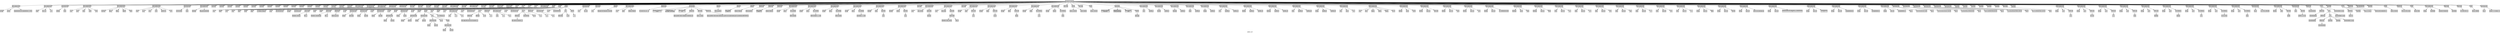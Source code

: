 digraph grph {
graph [label="ARB0L AST", splines=polyline, nodesep=0.8]
node [margin=0 fontcolor=black width=0.5 shape=box style=filled]
edge[dir="forward"]
nodo0[label="INSTRUCCIONES"];
nodo1[label="DECLARACION"];
nodo0->nodo1;
nodo2[label="string"];
nodo1->nodo2;
nodo3[label="curso_"];
nodo1->nodo3;
nodo4[label="organización de compiladores 1 2022"];
nodo1->nodo4;
nodo5[label="DECLARACION"];
nodo0->nodo5;
nodo6[label="char"];
nodo5->nodo6;
nodo7[label="var_111"];
nodo5->nodo7;
nodo8[label="'a'"];
nodo5->nodo8;
nodo9[label="ASIGNACION"];
nodo0->nodo9;
nodo10[label="celular"];
nodo9->nodo10;
nodo11[label="true"];
nodo9->nodo11;
nodo12[label="DECLARACION"];
nodo0->nodo12;
nodo13[label="int"];
nodo12->nodo13;
nodo14[label="var1"];
nodo12->nodo14;
nodo15[label="var2"];
nodo12->nodo15;
nodo16[label="var3"];
nodo12->nodo16;
nodo17[label="145"];
nodo12->nodo17;
nodo18[label="DECLARACION"];
nodo0->nodo18;
nodo19[label="boolean"];
nodo18->nodo19;
nodo20[label="flag_1"];
nodo18->nodo20;
nodo21[label="flag2_"];
nodo18->nodo21;
nodo22[label="flag33"];
nodo18->nodo22;
nodo23[label="false"];
nodo18->nodo23;
nodo24[label="DECLARACION"];
nodo0->nodo24;
nodo25[label="char"];
nodo24->nodo25;
nodo26[label="ch_1"];
nodo24->nodo26;
nodo27[label="ch_2"];
nodo24->nodo27;
nodo28[label="ch3"];
nodo24->nodo28;
nodo29[label="qwert123"];
nodo24->nodo29;
nodo30[label="'M'"];
nodo24->nodo30;
nodo31[label="ASIGNACION"];
nodo0->nodo31;
nodo32[label="universidad"];
nodo31->nodo32;
nodo33[label="usac"];
nodo31->nodo33;
nodo34[label="DECLARACION"];
nodo0->nodo34;
nodo35[label="boolean"];
nodo34->nodo35;
nodo36[label="flag_personalizada"];
nodo34->nodo36;
nodo37[label="CASTEO"];
nodo0->nodo37;
nodo38[label="CASTEO"];
nodo0->nodo38;
nodo39[label="CASTEO"];
nodo0->nodo39;
nodo40[label="CASTEO"];
nodo0->nodo40;
nodo41[label="CASTEO"];
nodo0->nodo41;
nodo42[label="CASTEO"];
nodo0->nodo42;
nodo43[label="CASTEO"];
nodo0->nodo43;
nodo44[label="CASTEO"];
nodo0->nodo44;
nodo45[label="CASTEO"];
nodo0->nodo45;
nodo46[label="CASTEO"];
nodo0->nodo46;
nodo47[label="CASTEO"];
nodo0->nodo47;
nodo48[label="CASTEO"];
nodo0->nodo48;
nodo49[label="CASTEO"];
nodo0->nodo49;
nodo50[label="CASTEO"];
nodo0->nodo50;
nodo51[label="CASTEO"];
nodo0->nodo51;
nodo52[label="CASTEO"];
nodo0->nodo52;
nodo53[label="CASTEO"];
nodo0->nodo53;
nodo54[label="CASTEO"];
nodo0->nodo54;
nodo55[label="DECLARACION"];
nodo0->nodo55;
nodo56[label="int"];
nodo55->nodo56;
nodo57[label="edad"];
nodo55->nodo57;
nodo58[label="18"];
nodo55->nodo58;
nodo59[label="INCREMENTO"];
nodo0->nodo59;
nodo60[label="DECLARACION"];
nodo0->nodo60;
nodo61[label="int"];
nodo60->nodo61;
nodo62[label="anio"];
nodo60->nodo62;
nodo63[label="2020"];
nodo60->nodo63;
nodo64[label="ASIGNACION"];
nodo0->nodo64;
nodo65[label="anio"];
nodo64->nodo65;
nodo66[label="1+[object Object]"];
nodo64->nodo66;
nodo67[label="ASIGNACION"];
nodo0->nodo67;
nodo68[label="anio"];
nodo67->nodo68;
nodo69[label="DECREMENTO"];
nodo67->nodo69;
nodo70[label="VECTOR"];
nodo0->nodo70;
nodo71[label="VECTOR"];
nodo0->nodo71;
nodo72[label="VECTOR"];
nodo0->nodo72;
nodo73[label="VECTOR"];
nodo0->nodo73;
nodo74[label="VECTOR"];
nodo0->nodo74;
nodo75[label="DECLARACION"];
nodo0->nodo75;
nodo76[label="String"];
nodo75->nodo76;
nodo77[label="valorPosicion"];
nodo75->nodo77;
nodo78[label="AVECTOR"];
nodo75->nodo78;
nodo79[label="Nombre: vector2"];
nodo78->nodo79;
nodo80[label="Pos: 1"];
nodo78->nodo80;
nodo81[label="VECTOR"];
nodo0->nodo81;
nodo82[label="DECLARACION"];
nodo0->nodo82;
nodo83[label="Char"];
nodo82->nodo83;
nodo84[label="valor"];
nodo82->nodo84;
nodo85[label="AVECTOR"];
nodo82->nodo85;
nodo86[label="Nombre: vectorDosd"];
nodo85->nodo86;
nodo87[label="Pos: 1"];
nodo85->nodo87;
nodo88[label="VECTOR"];
nodo0->nodo88;
nodo89[label="VECTOR"];
nodo0->nodo89;
nodo90[label="MVECTOR"];
nodo0->nodo90;
nodo91[label="MVECTOR"];
nodo0->nodo91;
nodo92[label="IF"];
nodo0->nodo92;
nodo93[label="PRINTLN"];
nodo92->nodo93;
nodo94[label="Menor que 50"];
nodo93->nodo94;
nodo95[label="x<50"];
nodo92->nodo95;
nodo96[label="IF"];
nodo0->nodo96;
nodo97[label="ASIGNACION"];
nodo96->nodo97;
nodo98[label="tomas"];
nodo97->nodo98;
nodo99[label="nuevoAA"];
nodo97->nodo99;
nodo100[label="ASIGNACION"];
nodo96->nodo100;
nodo101[label="tomas"];
nodo100->nodo101;
nodo102[label="nuevoA"];
nodo100->nodo102;
nodo103[label="x<50"];
nodo96->nodo103;
nodo104[label="IF"];
nodo0->nodo104;
nodo105[label="ASIGNACION"];
nodo104->nodo105;
nodo106[label="tomas"];
nodo105->nodo106;
nodo107[label="nuevoB"];
nodo105->nodo107;
nodo108[label="x<50"];
nodo104->nodo108;
nodo109[label="ELSE"];
nodo104->nodo109;
nodo110[label="ASIGNACION"];
nodo109->nodo110;
nodo111[label="tomas"];
nodo110->nodo111;
nodo112[label="nuevoC"];
nodo110->nodo112;
nodo113[label="IF"];
nodo0->nodo113;
nodo114[label="ASIGNACION"];
nodo113->nodo114;
nodo115[label="tomas"];
nodo114->nodo115;
nodo116[label="nuevo"];
nodo114->nodo116;
nodo117[label="x>50"];
nodo113->nodo117;
nodo118[label="ELSE"];
nodo113->nodo118;
nodo119[label="ASIGNACION"];
nodo118->nodo119;
nodo120[label="tomas"];
nodo119->nodo120;
nodo121[label="nuevo5"];
nodo119->nodo121;
nodo122[label="ELIF"];
nodo113->nodo122;
nodo123[label="ASIGNACION"];
nodo122->nodo123;
nodo124[label="tomas"];
nodo123->nodo124;
nodo125[label="nuevo2"];
nodo123->nodo125;
nodo126[label="IF"];
nodo122->nodo126;
nodo127[label="ASIGNACION"];
nodo126->nodo127;
nodo128[label="tomas"];
nodo127->nodo128;
nodo129[label="nuevo3"];
nodo127->nodo129;
nodo130[label="x>25"];
nodo126->nodo130;
nodo131[label="ELSE"];
nodo126->nodo131;
nodo132[label="ASIGNACION"];
nodo131->nodo132;
nodo133[label="tomas"];
nodo132->nodo133;
nodo134[label="nuevo4"];
nodo132->nodo134;
nodo135[label="x<=50&&x>0"];
nodo122->nodo135;
nodo136[label="DECLARACION"];
nodo0->nodo136;
nodo137[label="int"];
nodo136->nodo137;
nodo138[label="edad"];
nodo136->nodo138;
nodo139[label="18"];
nodo136->nodo139;
nodo140[label="FOR"];
nodo0->nodo140;
nodo141[label="DECLARACION"];
nodo140->nodo141;
nodo142[label="int"];
nodo141->nodo142;
nodo143[label="i"];
nodo141->nodo143;
nodo144[label="0"];
nodo141->nodo144;
nodo145[label="i<9"];
nodo140->nodo145;
nodo146[label="INCREMENTO"];
nodo140->nodo146;
nodo147[label="IF"];
nodo140->nodo147;
nodo148[label="PRINTLN"];
nodo147->nodo148;
nodo149[label="Me salgo del ciclo en el numero +i"];
nodo148->nodo149;
nodo150[label="BREAK"];
nodo147->nodo150;
nodo151[label="i==5"];
nodo147->nodo151;
nodo152[label="PRINTLN"];
nodo140->nodo152;
nodo153[label="i"];
nodo152->nodo153;
nodo154[label="FOR"];
nodo0->nodo154;
nodo155[label="DECLARACION"];
nodo154->nodo155;
nodo156[label="int"];
nodo155->nodo156;
nodo157[label="i"];
nodo155->nodo157;
nodo158[label="0"];
nodo155->nodo158;
nodo159[label="i<9"];
nodo154->nodo159;
nodo160[label="INCREMENTO"];
nodo154->nodo160;
nodo161[label="IF"];
nodo154->nodo161;
nodo162[label="PRINTLN"];
nodo161->nodo162;
nodo163[label="Me salte el numero +i"];
nodo162->nodo163;
nodo164[label="CONTINUE"];
nodo161->nodo164;
nodo165[label="i==5"];
nodo161->nodo165;
nodo166[label="PRINTLN"];
nodo154->nodo166;
nodo167[label="i"];
nodo166->nodo167;
nodo168[label="FOR"];
nodo0->nodo168;
nodo169[label="ASIGNACION"];
nodo168->nodo169;
nodo170[label="i"];
nodo169->nodo170;
nodo171[label="0"];
nodo169->nodo171;
nodo172[label="i<9"];
nodo168->nodo172;
nodo173[label="INCREMENTO"];
nodo168->nodo173;
nodo174[label="IF"];
nodo168->nodo174;
nodo175[label="RETURN"];
nodo174->nodo175;
nodo176[label="i==5"];
nodo174->nodo176;
nodo177[label="PRINT"];
nodo168->nodo177;
nodo178[label="i"];
nodo177->nodo178;
nodo179[label="ASIGNACION"];
nodo0->nodo179;
nodo180[label="n3"];
nodo179->nodo180;
nodo181[label="n1+n2"];
nodo179->nodo181;
nodo182[label="RETURN"];
nodo0->nodo182;
nodo183[label="n3"];
nodo182->nodo183;
nodo184[label="PRINT"];
nodo0->nodo184;
nodo185[label="Ejemplo de llamada a función"];
nodo184->nodo185;
nodo186[label="DECLARACION"];
nodo0->nodo186;
nodo187[label="Int"];
nodo186->nodo187;
nodo188[label="num"];
nodo186->nodo188;
nodo189[label="[object Object]"];
nodo186->nodo189;
nodo190[label="PRINTLN"];
nodo0->nodo190;
nodo191[label="El valor de a es: +a"];
nodo190->nodo191;
nodo192[label="FUNCION"];
nodo0->nodo192;
nodo193[label="Nombre Funcion: 
suma"];
nodo192->nodo193;
nodo194[label="PARAMETROS: 
int num1, int num2"];
nodo192->nodo194;
nodo195[label="Tipo Funcion: 
int"];
nodo192->nodo195;
nodo196[label="PRINTLN"];
nodo192->nodo196;
nodo197[label="Aquí puede venir cualquier sentencia :D"];
nodo196->nodo197;
nodo198[label="RETURN"];
nodo192->nodo198;
nodo199[label="num1+num2"];
nodo198->nodo199;
nodo200[label="PRINTLN"];
nodo192->nodo200;
nodo201[label="Aquí pueden venir más sentencias, pero no se ejecutarán por la sentencia RETURN D:"];
nodo200->nodo201;
nodo202[label="PRINT"];
nodo0->nodo202;
nodo203[label="Hola mundo!!"];
nodo202->nodo203;
nodo204[label="PRINT"];
nodo0->nodo204;
nodo205[label="Sale compi \n+valor+!!"];
nodo204->nodo205;
nodo206[label="PRINT"];
nodo0->nodo206;
nodo207[label="[object Object]"];
nodo206->nodo207;
nodo208[label="PRINTLN"];
nodo0->nodo208;
nodo209[label="Hola mundo!!"];
nodo208->nodo209;
nodo210[label="PRINTLN"];
nodo0->nodo210;
nodo211[label="Sale compi \n+valor+!!"];
nodo210->nodo211;
nodo212[label="PRINTLN"];
nodo0->nodo212;
nodo213[label="[object Object]"];
nodo212->nodo213;
nodo214[label="DECLARACION"];
nodo0->nodo214;
nodo215[label="string"];
nodo214->nodo215;
nodo216[label="cad_1"];
nodo214->nodo216;
nodo217[label="TO LOWER"];
nodo214->nodo217;
nodo218[label="hOla MunDo"];
nodo217->nodo218;
nodo219[label="DECLARACION"];
nodo0->nodo219;
nodo220[label="string"];
nodo219->nodo220;
nodo221[label="cad_2"];
nodo219->nodo221;
nodo222[label="TO LOWER"];
nodo219->nodo222;
nodo223[label="RESULTADO = +100"];
nodo222->nodo223;
nodo224[label="DECLARACION"];
nodo0->nodo224;
nodo225[label="string"];
nodo224->nodo225;
nodo226[label="cad_1"];
nodo224->nodo226;
nodo227[label="TO UPPER"];
nodo224->nodo227;
nodo228[label="hOla MunDo"];
nodo227->nodo228;
nodo229[label="DECLARACION"];
nodo0->nodo229;
nodo230[label="string"];
nodo229->nodo230;
nodo231[label="cad_2"];
nodo229->nodo231;
nodo232[label="TO UPPER"];
nodo229->nodo232;
nodo233[label="resultado = +100"];
nodo232->nodo233;
nodo234[label="DECLARACION"];
nodo0->nodo234;
nodo235[label="Double"];
nodo234->nodo235;
nodo236[label="valor"];
nodo234->nodo236;
nodo237[label="ROUND"];
nodo234->nodo237;
nodo238[label="5.8"];
nodo237->nodo238;
nodo239[label="DECLARACION"];
nodo0->nodo239;
nodo240[label="Double"];
nodo239->nodo240;
nodo241[label="valor2"];
nodo239->nodo241;
nodo242[label="ROUND"];
nodo239->nodo242;
nodo243[label="5.4"];
nodo242->nodo243;
nodo244[label="VECTOR"];
nodo0->nodo244;
nodo245[label="DECLARACION"];
nodo0->nodo245;
nodo246[label="int"];
nodo245->nodo246;
nodo247[label="tam_vector"];
nodo245->nodo247;
nodo248[label="LENGTH"];
nodo245->nodo248;
nodo249[label="vector2"];
nodo248->nodo249;
nodo250[label="DECLARACION"];
nodo0->nodo250;
nodo251[label="int"];
nodo250->nodo251;
nodo252[label="tam_hola"];
nodo250->nodo252;
nodo253[label="LENGTH"];
nodo250->nodo253;
nodo254[label="AVECTOR"];
nodo253->nodo254;
nodo255[label="Nombre: tam_vector"];
nodo254->nodo255;
nodo256[label="Pos: 0"];
nodo254->nodo256;
nodo257[label="VECTOR"];
nodo0->nodo257;
nodo258[label="DECLARACION"];
nodo0->nodo258;
nodo259[label="String"];
nodo258->nodo259;
nodo260[label="tipo"];
nodo258->nodo260;
nodo261[label="TYPE OF"];
nodo258->nodo261;
nodo262[label="15"];
nodo261->nodo262;
nodo263[label="DECLARACION"];
nodo0->nodo263;
nodo264[label="String"];
nodo263->nodo264;
nodo265[label="tipo2"];
nodo263->nodo265;
nodo266[label="TYPE OF"];
nodo263->nodo266;
nodo267[label="15.25"];
nodo266->nodo267;
nodo268[label="DECLARACION"];
nodo0->nodo268;
nodo269[label="String"];
nodo268->nodo269;
nodo270[label="tipo3"];
nodo268->nodo270;
nodo271[label="TYPE OF"];
nodo268->nodo271;
nodo272[label="lista2"];
nodo271->nodo272;
nodo273[label="DECLARACION"];
nodo0->nodo273;
nodo274[label="String"];
nodo273->nodo274;
nodo275[label="valor"];
nodo273->nodo275;
nodo276[label="TO STRING "];
nodo273->nodo276;
nodo277[label="14"];
nodo276->nodo277;
nodo278[label="DECLARACION"];
nodo0->nodo278;
nodo279[label="String"];
nodo278->nodo279;
nodo280[label="valor2"];
nodo278->nodo280;
nodo281[label="TO STRING "];
nodo278->nodo281;
nodo282[label="true"];
nodo281->nodo282;
nodo283[label="VECTOR"];
nodo0->nodo283;
nodo284[label="PUSH"];
nodo0->nodo284;
nodo285[label="Array: vector2"];
nodo284->nodo285;
nodo286[label="push: bonito"];
nodo284->nodo286;
nodo287[label="VECTOR"];
nodo0->nodo287;
nodo288[label="POP"];
nodo0->nodo288;
nodo289[label="Array: vector2"];
nodo288->nodo289;
nodo290[label="METODO"];
nodo0->nodo290;
nodo291[label="Nombre metodo: 
funcion2"];
nodo290->nodo291;
nodo292[label="PARAMETROS: 
string mensaje"];
nodo290->nodo292;
nodo293[label="Tipo metodo: 
void"];
nodo290->nodo293;
nodo294[label="PRINT"];
nodo290->nodo294;
nodo295[label="mensaje"];
nodo294->nodo295;
nodo296[label="DECLARACION"];
nodo0->nodo296;
nodo297[label="int"];
nodo296->nodo297;
nodo298[label="varible_1"];
nodo296->nodo298;
nodo299[label="DECLARACION"];
nodo0->nodo299;
nodo300[label="double"];
nodo299->nodo300;
nodo301[label="varible_2"];
nodo299->nodo301;
nodo302[label="DECLARACION"];
nodo0->nodo302;
nodo303[label="boolean"];
nodo302->nodo303;
nodo304[label="varible_3"];
nodo302->nodo304;
nodo305[label="DECLARACION"];
nodo0->nodo305;
nodo306[label="char"];
nodo305->nodo306;
nodo307[label="varible_4"];
nodo305->nodo307;
nodo308[label="DECLARACION"];
nodo0->nodo308;
nodo309[label="string"];
nodo308->nodo309;
nodo310[label="varible_5"];
nodo308->nodo310;
nodo311[label="DECLARACION"];
nodo0->nodo311;
nodo312[label="int"];
nodo311->nodo312;
nodo313[label="varible_1"];
nodo311->nodo313;
nodo314[label="varible_11"];
nodo311->nodo314;
nodo315[label="DECLARACION"];
nodo0->nodo315;
nodo316[label="double"];
nodo315->nodo316;
nodo317[label="varible_2"];
nodo315->nodo317;
nodo318[label="varible_22"];
nodo315->nodo318;
nodo319[label="DECLARACION"];
nodo0->nodo319;
nodo320[label="boolean"];
nodo319->nodo320;
nodo321[label="varible_3"];
nodo319->nodo321;
nodo322[label="varible_33"];
nodo319->nodo322;
nodo323[label="DECLARACION"];
nodo0->nodo323;
nodo324[label="char"];
nodo323->nodo324;
nodo325[label="varible_4"];
nodo323->nodo325;
nodo326[label="varible_44"];
nodo323->nodo326;
nodo327[label="DECLARACION"];
nodo0->nodo327;
nodo328[label="string"];
nodo327->nodo328;
nodo329[label="varible_5"];
nodo327->nodo329;
nodo330[label="varible_55"];
nodo327->nodo330;
nodo331[label="DECLARACION"];
nodo0->nodo331;
nodo332[label="int"];
nodo331->nodo332;
nodo333[label="var_1"];
nodo331->nodo333;
nodo334[label="12"];
nodo331->nodo334;
nodo335[label="DECLARACION"];
nodo0->nodo335;
nodo336[label="int"];
nodo335->nodo336;
nodo337[label="tm1_"];
nodo335->nodo337;
nodo338[label="tmp2_"];
nodo335->nodo338;
nodo339[label="tmp3_"];
nodo335->nodo339;
nodo340[label="tmp4_"];
nodo335->nodo340;
nodo341[label="12+5"];
nodo335->nodo341;
nodo342[label="DECLARACION"];
nodo0->nodo342;
nodo343[label="double"];
nodo342->nodo343;
nodo344[label="var_2"];
nodo342->nodo344;
nodo345[label="15.02"];
nodo342->nodo345;
nodo346[label="DECLARACION"];
nodo0->nodo346;
nodo347[label="double"];
nodo346->nodo347;
nodo348[label="var_2_1"];
nodo346->nodo348;
nodo349[label="2022.00"];
nodo346->nodo349;
nodo350[label="DECLARACION"];
nodo0->nodo350;
nodo351[label="double"];
nodo350->nodo351;
nodo352[label="var_2_2"];
nodo350->nodo352;
nodo353[label="0.10"];
nodo350->nodo353;
nodo354[label="DECLARACION"];
nodo0->nodo354;
nodo355[label="double"];
nodo354->nodo355;
nodo356[label="var_2_3"];
nodo354->nodo356;
nodo357[label="1.0"];
nodo354->nodo357;
nodo358[label="DECLARACION"];
nodo0->nodo358;
nodo359[label="double"];
nodo358->nodo359;
nodo360[label="var_2_4"];
nodo358->nodo360;
nodo361[label="51.1589462625459"];
nodo358->nodo361;
nodo362[label="DECLARACION"];
nodo0->nodo362;
nodo363[label="boolean"];
nodo362->nodo363;
nodo364[label="var_3"];
nodo362->nodo364;
nodo365[label="true"];
nodo362->nodo365;
nodo366[label="DECLARACION"];
nodo0->nodo366;
nodo367[label="boolean"];
nodo366->nodo367;
nodo368[label="var_3_1"];
nodo366->nodo368;
nodo369[label="false"];
nodo366->nodo369;
nodo370[label="DECLARACION"];
nodo0->nodo370;
nodo371[label="char"];
nodo370->nodo371;
nodo372[label="var_4_1"];
nodo370->nodo372;
nodo373[label="'a'"];
nodo370->nodo373;
nodo374[label="DECLARACION"];
nodo0->nodo374;
nodo375[label="char"];
nodo374->nodo375;
nodo376[label="var_4_2"];
nodo374->nodo376;
nodo377[label="'2'"];
nodo374->nodo377;
nodo378[label="DECLARACION"];
nodo0->nodo378;
nodo379[label="char"];
nodo378->nodo379;
nodo380[label="var_4_3"];
nodo378->nodo380;
nodo381[label="'W'"];
nodo378->nodo381;
nodo382[label="DECLARACION"];
nodo0->nodo382;
nodo383[label="char"];
nodo382->nodo383;
nodo384[label="var_4_4"];
nodo382->nodo384;
nodo385[label="'@'"];
nodo382->nodo385;
nodo386[label="DECLARACION"];
nodo0->nodo386;
nodo387[label="char"];
nodo386->nodo387;
nodo388[label="var_4_5"];
nodo386->nodo388;
nodo389[label="'!'"];
nodo386->nodo389;
nodo390[label="DECLARACION"];
nodo0->nodo390;
nodo391[label="char"];
nodo390->nodo391;
nodo392[label="var_4_6"];
nodo390->nodo392;
nodo393[label="'%'"];
nodo390->nodo393;
nodo394[label="DECLARACION"];
nodo0->nodo394;
nodo395[label="char"];
nodo394->nodo395;
nodo396[label="var_4_7"];
nodo394->nodo396;
nodo397[label="'/'"];
nodo394->nodo397;
nodo398[label="DECLARACION"];
nodo0->nodo398;
nodo399[label="string"];
nodo398->nodo399;
nodo400[label="var_5_1"];
nodo398->nodo400;
nodo401[label="Hola"];
nodo398->nodo401;
nodo402[label="DECLARACION"];
nodo0->nodo402;
nodo403[label="string"];
nodo402->nodo403;
nodo404[label="var_5_2"];
nodo402->nodo404;
nodo405[label="Mundo"];
nodo402->nodo405;
nodo406[label="DECLARACION"];
nodo0->nodo406;
nodo407[label="string"];
nodo406->nodo407;
nodo408[label="var_5_3"];
nodo406->nodo408;
nodo409[label="este es un mensaje @"];
nodo406->nodo409;
nodo410[label="DECLARACION"];
nodo0->nodo410;
nodo411[label="string"];
nodo410->nodo411;
nodo412[label="var_5_4"];
nodo410->nodo412;
nodo413[label="Organizacion de lenguajes y compiladores
1"];
nodo410->nodo413;
nodo414[label="DECLARACION"];
nodo0->nodo414;
nodo415[label="string"];
nodo414->nodo415;
nodo416[label="var_5_5"];
nodo414->nodo416;
nodo417[label="Compiladores\n1"];
nodo414->nodo417;
nodo418[label="DECLARACION"];
nodo0->nodo418;
nodo419[label="string"];
nodo418->nodo419;
nodo420[label="var_5_6"];
nodo418->nodo420;
nodo421[label="Compiladores\\1\\"];
nodo418->nodo421;
nodo422[label="DECLARACION"];
nodo0->nodo422;
nodo423[label="string"];
nodo422->nodo423;
nodo424[label="var_5_8"];
nodo422->nodo424;
nodo425[label="\tCompiladores 1"];
nodo422->nodo425;
nodo426[label="DECLARACION"];
nodo0->nodo426;
nodo427[label="string"];
nodo426->nodo427;
nodo428[label="var_5_9"];
nodo426->nodo428;
nodo429[label="\'compiladores 1\'"];
nodo426->nodo429;
nodo430[label="ASIGNACION"];
nodo0->nodo430;
nodo431[label="var_1"];
nodo430->nodo431;
nodo432[label="(1)+2-3+4-5+6-7+8-9"];
nodo430->nodo432;
nodo433[label="ASIGNACION"];
nodo0->nodo433;
nodo434[label="var_1"];
nodo433->nodo434;
nodo435[label="(1+2+3+4)+(5+6+7+8+9)"];
nodo433->nodo435;
nodo436[label="ASIGNACION"];
nodo0->nodo436;
nodo437[label="var_3"];
nodo436->nodo437;
nodo438[label="5+5-8+6*8+1/7%9>45+6"];
nodo436->nodo438;
nodo439[label="ASIGNACION"];
nodo0->nodo439;
nodo440[label="var_3"];
nodo439->nodo440;
nodo441[label="6+4-7+9*8*9/7%9<45+6"];
nodo439->nodo441;
nodo442[label="ASIGNACION"];
nodo0->nodo442;
nodo443[label="var_3"];
nodo442->nodo443;
nodo444[label="(7+3)-8+6*8+6/7%9>=45+6"];
nodo442->nodo444;
nodo445[label="ASIGNACION"];
nodo0->nodo445;
nodo446[label="var_3"];
nodo445->nodo446;
nodo447[label="8+2-7+9*8-9/7%9<=45+6"];
nodo445->nodo447;
nodo448[label="CASTEO"];
nodo0->nodo448;
nodo449[label="CASTEO"];
nodo0->nodo449;
nodo450[label="CASTEO"];
nodo0->nodo450;
nodo451[label="CASTEO"];
nodo0->nodo451;
nodo452[label="CASTEO"];
nodo0->nodo452;
nodo453[label="CASTEO"];
nodo0->nodo453;
nodo454[label="RETURN"];
nodo0->nodo454;
nodo455[label="olc1"];
nodo454->nodo455;
nodo456[label="CASTEO"];
nodo0->nodo456;
nodo457[label="DECLARACION"];
nodo0->nodo457;
nodo458[label="string"];
nodo457->nodo458;
nodo459[label="a_1"];
nodo457->nodo459;
nodo460[label="TYPE OF"];
nodo457->nodo460;
nodo461[label="15"];
nodo460->nodo461;
nodo462[label="DECLARACION"];
nodo0->nodo462;
nodo463[label="string"];
nodo462->nodo463;
nodo464[label="a_2"];
nodo462->nodo464;
nodo465[label="TYPE OF"];
nodo462->nodo465;
nodo466[label="15+6.5"];
nodo465->nodo466;
nodo467[label="DECLARACION"];
nodo0->nodo467;
nodo468[label="string"];
nodo467->nodo468;
nodo469[label="a_3"];
nodo467->nodo469;
nodo470[label="TYPE OF"];
nodo467->nodo470;
nodo471[label="'a'"];
nodo470->nodo471;
nodo472[label="DECLARACION"];
nodo0->nodo472;
nodo473[label="string"];
nodo472->nodo473;
nodo474[label="a_4"];
nodo472->nodo474;
nodo475[label="TYPE OF"];
nodo472->nodo475;
nodo476[label="true"];
nodo475->nodo476;
nodo477[label="DECLARACION"];
nodo0->nodo477;
nodo478[label="string"];
nodo477->nodo478;
nodo479[label="a_5"];
nodo477->nodo479;
nodo480[label="TYPE OF"];
nodo477->nodo480;
nodo481[label="dsafdsa"];
nodo480->nodo481;
nodo482[label="DECLARACION"];
nodo0->nodo482;
nodo483[label="string"];
nodo482->nodo483;
nodo484[label="a_5"];
nodo482->nodo484;
nodo485[label="TO STRING "];
nodo482->nodo485;
nodo486[label="melmv"];
nodo485->nodo486;
nodo487[label="DECLARACION"];
nodo0->nodo487;
nodo488[label="string"];
nodo487->nodo488;
nodo489[label="a_5"];
nodo487->nodo489;
nodo490[label="TO STRING "];
nodo487->nodo490;
nodo491[label="15"];
nodo490->nodo491;
nodo492[label="DECLARACION"];
nodo0->nodo492;
nodo493[label="string"];
nodo492->nodo493;
nodo494[label="a_5"];
nodo492->nodo494;
nodo495[label="TO STRING "];
nodo492->nodo495;
nodo496[label="15.23+9.02"];
nodo495->nodo496;
nodo497[label="DECLARACION"];
nodo0->nodo497;
nodo498[label="string"];
nodo497->nodo498;
nodo499[label="a_5"];
nodo497->nodo499;
nodo500[label="TO STRING "];
nodo497->nodo500;
nodo501[label="true"];
nodo500->nodo501;
nodo502[label="ASIGNACION"];
nodo0->nodo502;
nodo503[label="var_2"];
nodo502->nodo503;
nodo504[label="1.2+78.1+89.000"];
nodo502->nodo504;
nodo505[label="DECLARACION"];
nodo0->nodo505;
nodo506[label="double"];
nodo505->nodo506;
nodo507[label="val1"];
nodo505->nodo507;
nodo508[label="ROUND"];
nodo505->nodo508;
nodo509[label="5.800"];
nodo508->nodo509;
nodo510[label="ASIGNACION"];
nodo0->nodo510;
nodo511[label="val1"];
nodo510->nodo511;
nodo512[label="ROUND"];
nodo510->nodo512;
nodo513[label="5.800+1.2+0.5"];
nodo512->nodo513;
nodo514[label="PRINTLN"];
nodo0->nodo514;
nodo515[label="tricentenadira"];
nodo514->nodo515;
nodo516[label="IF"];
nodo0->nodo516;
nodo517[label="PRINTLN"];
nodo516->nodo517;
nodo518[label="tricentenadira"];
nodo517->nodo518;
nodo519[label="IF"];
nodo516->nodo519;
nodo520[label="PRINTLN"];
nodo519->nodo520;
nodo521[label="tricentenadira"];
nodo520->nodo521;
nodo522[label="IF"];
nodo519->nodo522;
nodo523[label="PRINTLN"];
nodo522->nodo523;
nodo524[label="tricentenadira"];
nodo523->nodo524;
nodo525[label="CASTEO"];
nodo522->nodo525;
nodo526[label="CASTEO"];
nodo522->nodo526;
nodo527[label="Universidad==usac"];
nodo522->nodo527;
nodo528[label="Universidad==usac"];
nodo519->nodo528;
nodo529[label="Universidad==usac"];
nodo516->nodo529;
nodo530[label="CASTEO"];
nodo0->nodo530;
nodo531[label="IF"];
nodo0->nodo531;
nodo532[label="PRINTLN"];
nodo531->nodo532;
nodo533[label="Usac!!!!"];
nodo532->nodo533;
nodo534[label="CASTEO"];
nodo531->nodo534;
nodo535[label="var_1>=var_2"];
nodo531->nodo535;
nodo536[label="PRINTLN"];
nodo0->nodo536;
nodo537[label="sale en otro semestre :( "];
nodo536->nodo537;
nodo538[label="DECREMENTO"];
nodo0->nodo538;
nodo539[label="CASTEO"];
nodo0->nodo539;
nodo540[label="POP"];
nodo0->nodo540;
nodo541[label="Array: vector1"];
nodo540->nodo541;
nodo542[label="PRINTLN"];
nodo0->nodo542;
nodo543[label="Esta es otra suma"];
nodo542->nodo543;
nodo544[label="POP"];
nodo0->nodo544;
nodo545[label="Array: lista"];
nodo544->nodo545;
nodo546[label="DECLARACION"];
nodo0->nodo546;
nodo547[label="string"];
nodo546->nodo547;
nodo548[label="resultado"];
nodo546->nodo548;
nodo549[label="numero1*numero2"];
nodo546->nodo549;
nodo550[label="RETURN"];
nodo0->nodo550;
nodo551[label="resultado"];
nodo550->nodo551;
nodo552[label="RETURN"];
nodo0->nodo552;
nodo553[label="4+5*8/9-18/1+1"];
nodo552->nodo553;
nodo554[label="POP"];
nodo0->nodo554;
nodo555[label="Array: edades"];
nodo554->nodo555;
nodo556[label="ASIGNACION"];
nodo0->nodo556;
nodo557[label="var_3"];
nodo556->nodo557;
nodo558[label="compi 1 ==compi +1"];
nodo556->nodo558;
}